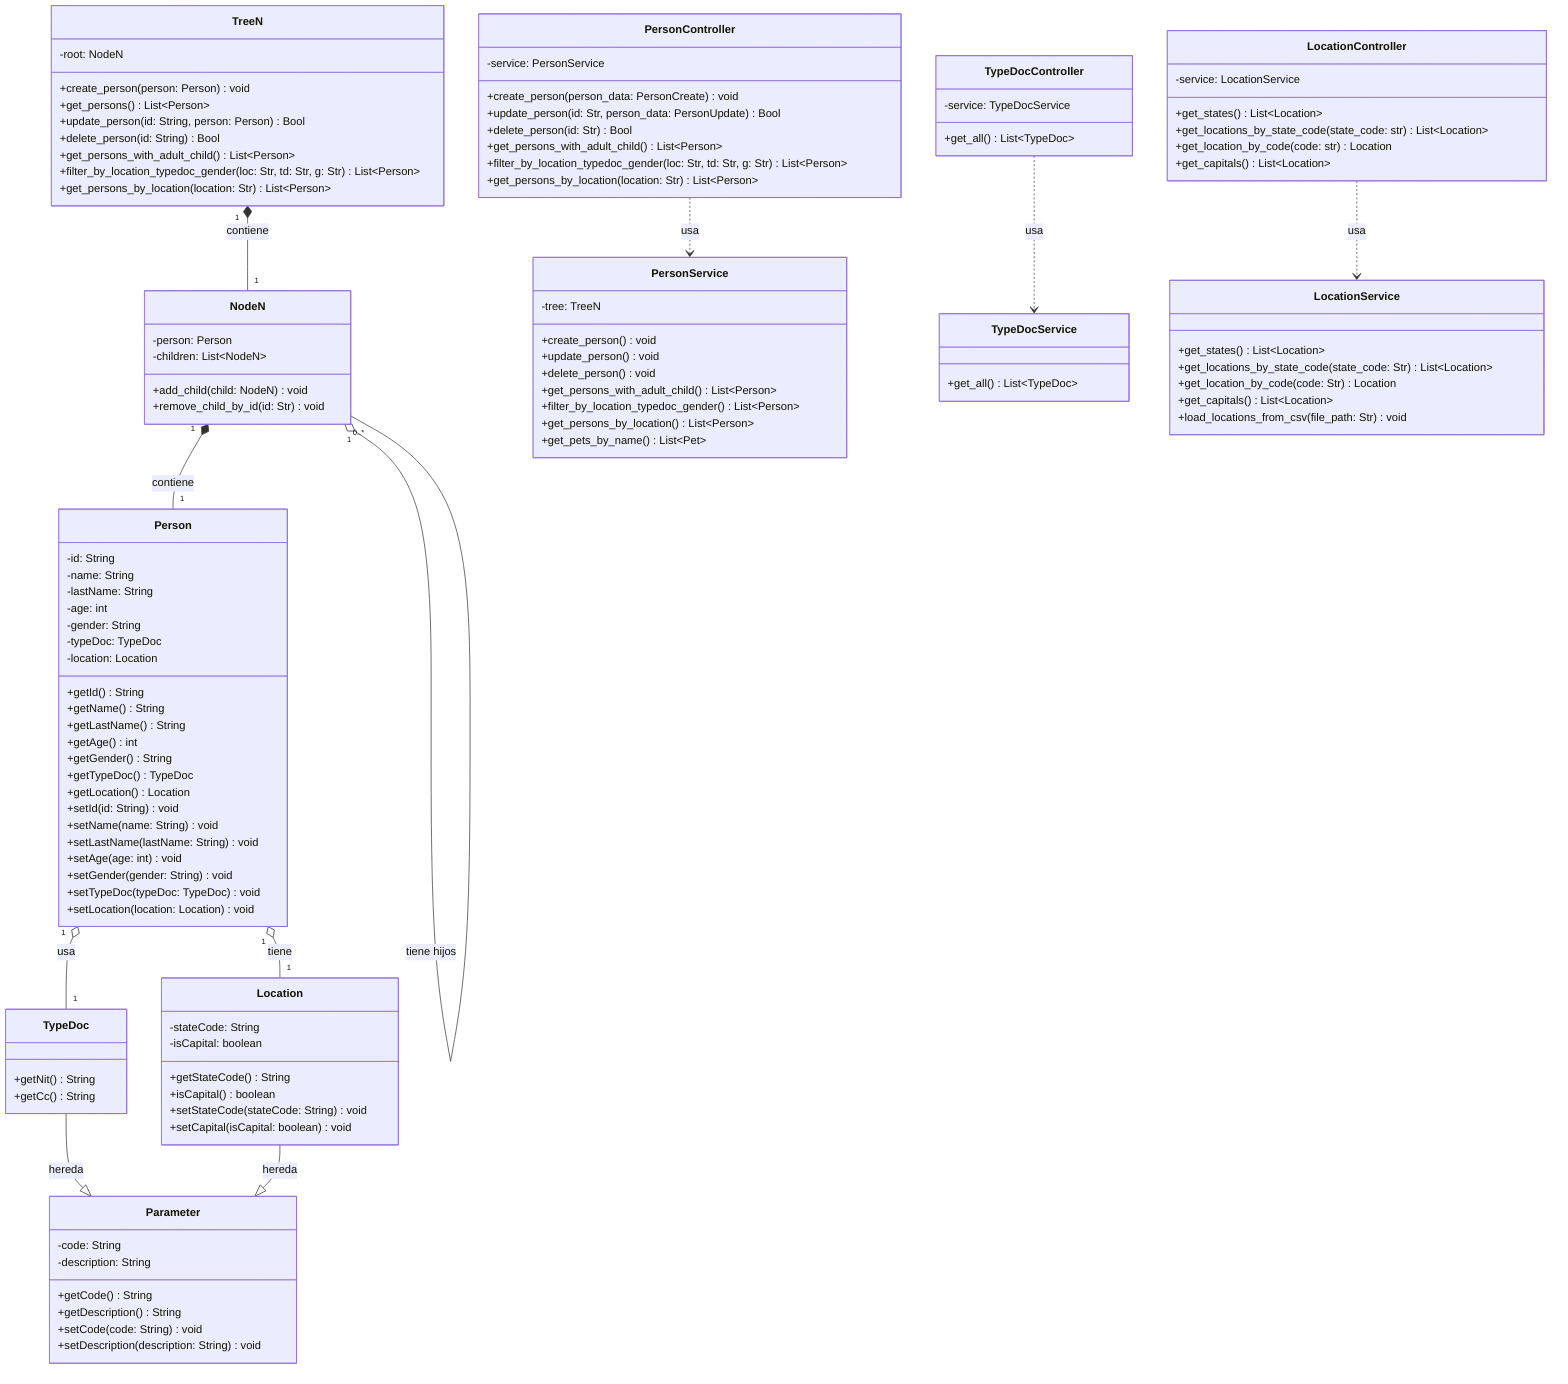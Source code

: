 classDiagram
    class Person {
        -id: String
        -name: String
        -lastName: String
        -age: int
        -gender: String
        -typeDoc: TypeDoc
        -location: Location
        +getId() String
        +getName() String
        +getLastName() String
        +getAge() int
        +getGender() String
        +getTypeDoc() TypeDoc
        +getLocation() Location
        +setId(id: String) void
        +setName(name: String) void
        +setLastName(lastName: String) void
        +setAge(age: int) void
        +setGender(gender: String) void
        +setTypeDoc(typeDoc: TypeDoc) void
        +setLocation(location: Location) void
    }
    
    class Parameter {
        -code: String
        -description: String
        +getCode() String
        +getDescription() String
        +setCode(code: String) void
        +setDescription(description: String) void
    }
    
    class TypeDoc {
        +getNit() String
        +getCc() String
    }
    
    class Location {
        -stateCode: String
        -isCapital: boolean
        +getStateCode() String
        +isCapital() boolean
        +setStateCode(stateCode: String) void
        +setCapital(isCapital: boolean) void
    }
    
    class TreeN {
        -root: NodeN
        +create_person(person: Person) void
        +get_persons() List~Person~
        +update_person(id: String, person: Person) Bool
        +delete_person(id: String) Bool
        +get_persons_with_adult_child() List~Person~
        +filter_by_location_typedoc_gender(loc: Str, td: Str, g: Str) List~Person~
        +get_persons_by_location(location: Str) List~Person~
    }
    
    class NodeN {
        -person: Person
        -children: List~NodeN~
        +add_child(child: NodeN) void
        +remove_child_by_id(id: Str) void
    }
    
    class PersonController {
        -service: PersonService
        +create_person(person_data: PersonCreate) void
        +update_person(id: Str, person_data: PersonUpdate) Bool
        +delete_person(id: Str) Bool
        +get_persons_with_adult_child() List~Person~
        +filter_by_location_typedoc_gender(loc: Str, td: Str, g: Str) List~Person~
        +get_persons_by_location(location: Str) List~Person~
    }
    
    class TypeDocController {
        -service: TypeDocService
        +get_all() List~TypeDoc~
    }
    
    class LocationController {
        -service: LocationService
        +get_states() List~Location~
        +get_locations_by_state_code(state_code: str) List~Location~
        +get_location_by_code(code: str) Location
        +get_capitals() List~Location~
    }
    
    class PersonService {
        -tree: TreeN
        +create_person() void
        +update_person() void
        +delete_person() void
        +get_persons_with_adult_child() List~Person~
        +filter_by_location_typedoc_gender() List~Person~
        +get_persons_by_location() List~Person~
        +get_pets_by_name() List~Pet~
    }
    
    class TypeDocService {
        +get_all() List~TypeDoc~
    }
    
    class LocationService {
        +get_states() List~Location~
        +get_locations_by_state_code(state_code: Str) List~Location~
        +get_location_by_code(code: Str) Location
        +get_capitals() List~Location~
        +load_locations_from_csv(file_path: Str) void
    }

    TypeDoc --|> Parameter : hereda
    Location --|> Parameter : hereda
    Person "1" o-- "1" TypeDoc : usa
    Person "1" o-- "1" Location : tiene
    TreeN "1" *-- "1" NodeN : contiene
    NodeN "1" *-- "1" Person : contiene
    NodeN "1" o-- "0..*" NodeN : tiene hijos
    PersonController ..> PersonService : usa
    TypeDocController ..> TypeDocService : usa
    LocationController ..> LocationService : usa